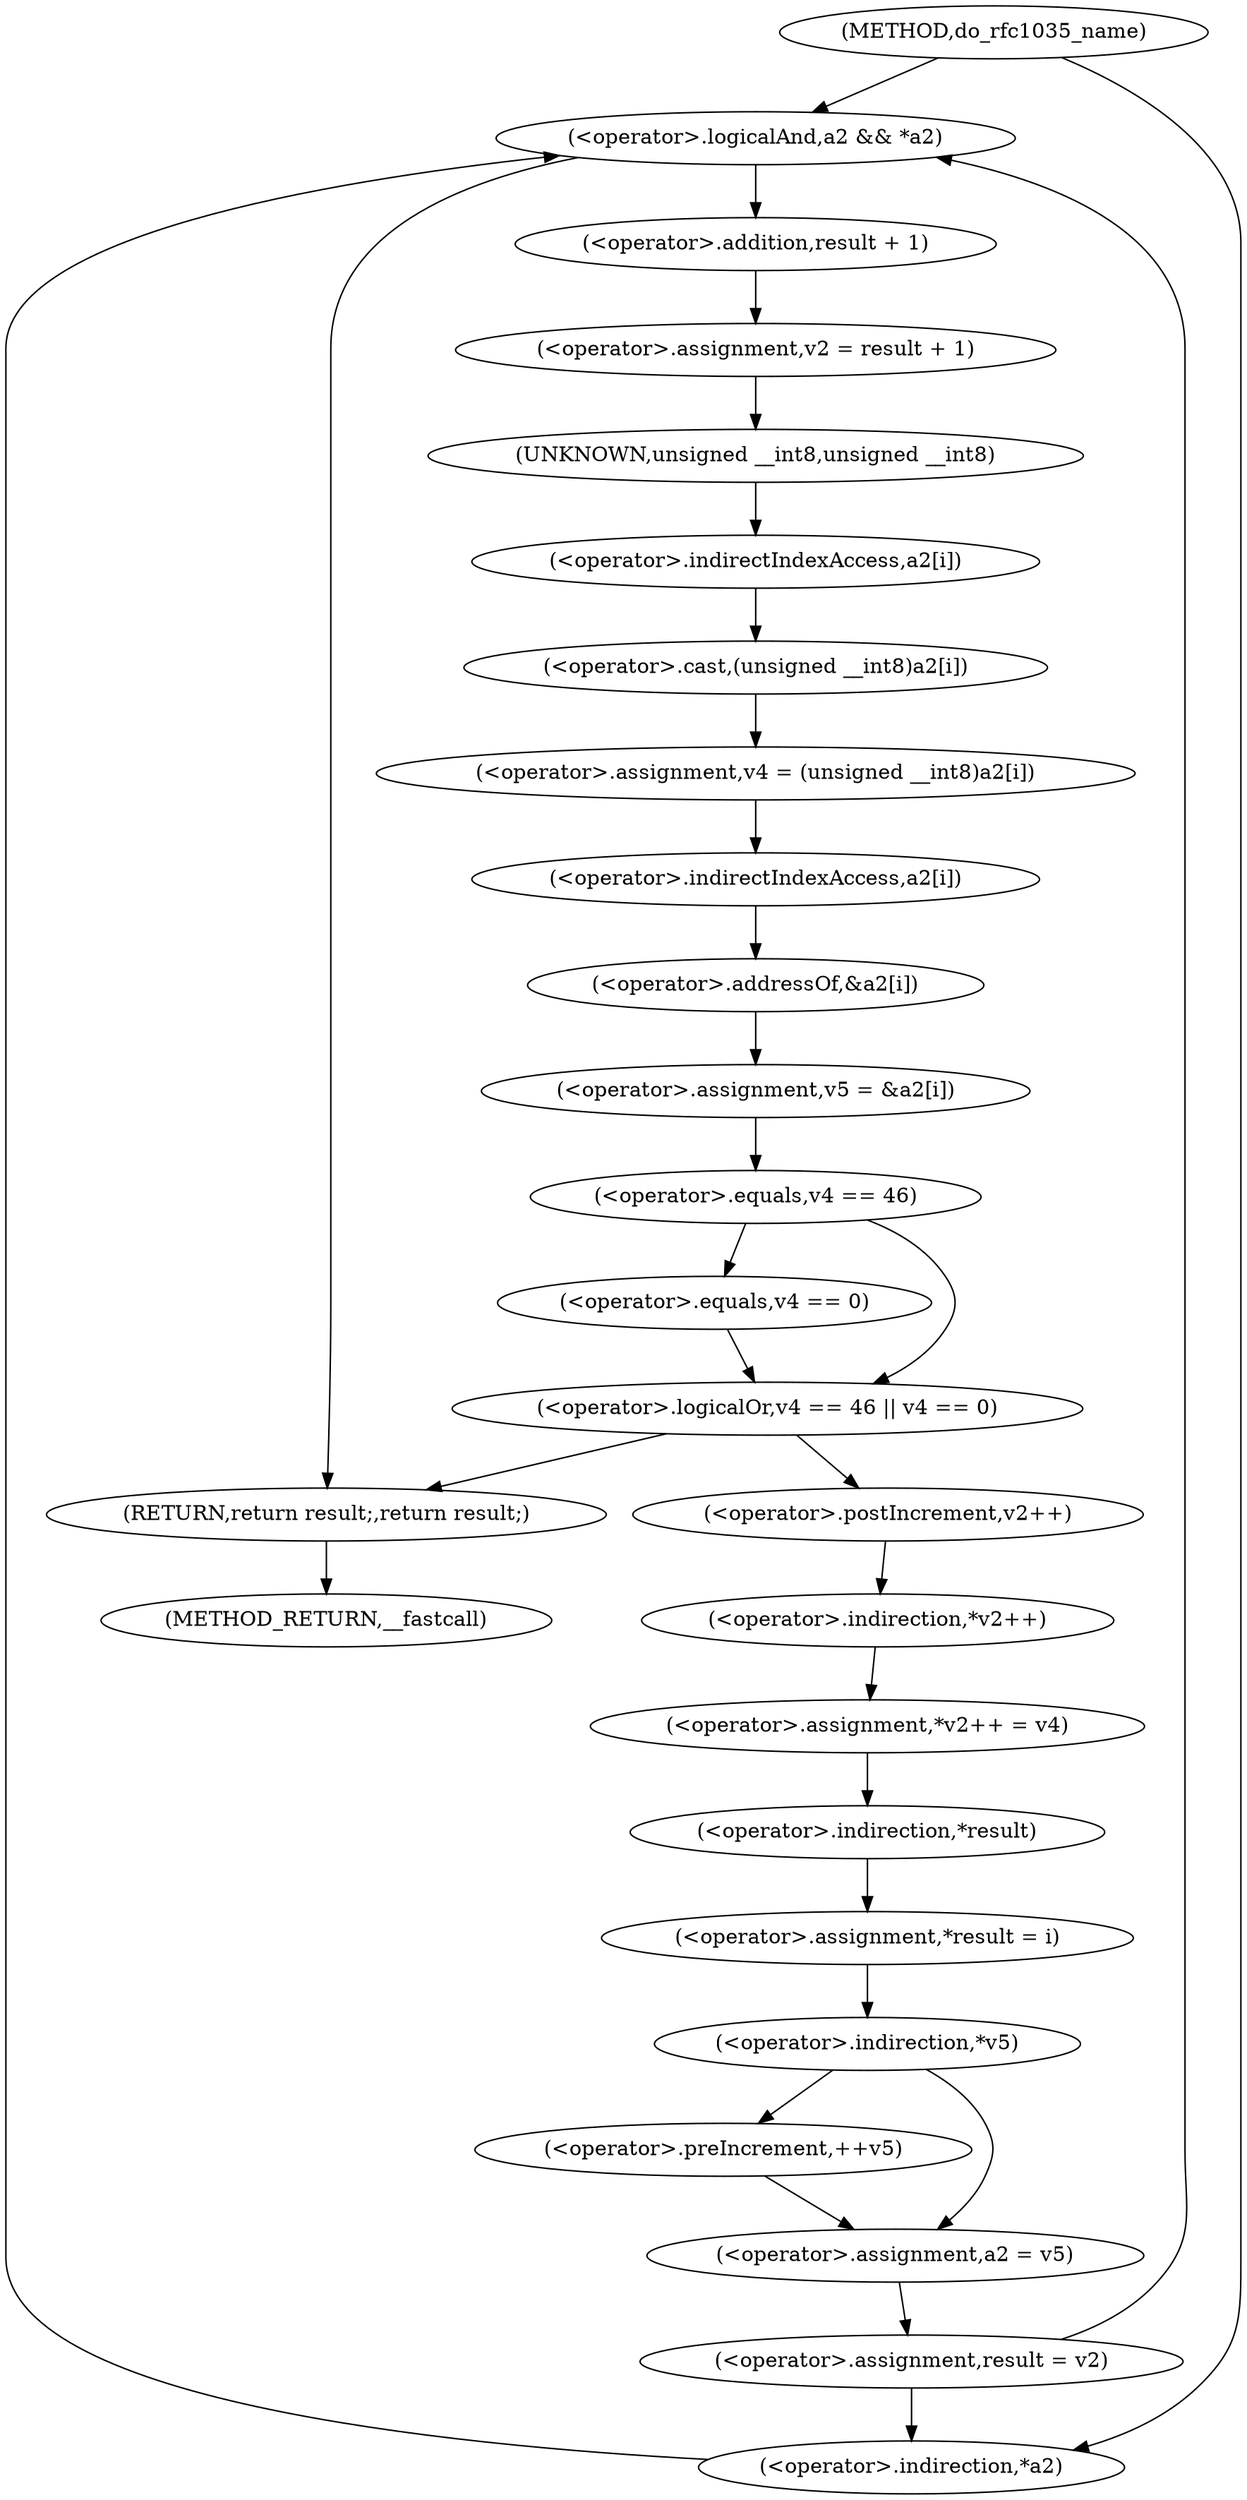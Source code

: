 digraph do_rfc1035_name {  
"1000114" [label = "(<operator>.logicalAnd,a2 && *a2)" ]
"1000116" [label = "(<operator>.indirection,*a2)" ]
"1000119" [label = "(<operator>.assignment,v2 = result + 1)" ]
"1000121" [label = "(<operator>.addition,result + 1)" ]
"1000126" [label = "(<operator>.assignment,v4 = (unsigned __int8)a2[i])" ]
"1000128" [label = "(<operator>.cast,(unsigned __int8)a2[i])" ]
"1000129" [label = "(UNKNOWN,unsigned __int8,unsigned __int8)" ]
"1000130" [label = "(<operator>.indirectIndexAccess,a2[i])" ]
"1000133" [label = "(<operator>.assignment,v5 = &a2[i])" ]
"1000135" [label = "(<operator>.addressOf,&a2[i])" ]
"1000136" [label = "(<operator>.indirectIndexAccess,a2[i])" ]
"1000140" [label = "(<operator>.logicalOr,v4 == 46 || v4 == 0)" ]
"1000141" [label = "(<operator>.equals,v4 == 46)" ]
"1000144" [label = "(<operator>.equals,v4 == 0)" ]
"1000148" [label = "(<operator>.assignment,*v2++ = v4)" ]
"1000149" [label = "(<operator>.indirection,*v2++)" ]
"1000150" [label = "(<operator>.postIncrement,v2++)" ]
"1000153" [label = "(<operator>.assignment,*result = i)" ]
"1000154" [label = "(<operator>.indirection,*result)" ]
"1000158" [label = "(<operator>.indirection,*v5)" ]
"1000160" [label = "(<operator>.preIncrement,++v5)" ]
"1000162" [label = "(<operator>.assignment,a2 = v5)" ]
"1000165" [label = "(<operator>.assignment,result = v2)" ]
"1000168" [label = "(RETURN,return result;,return result;)" ]
"1000105" [label = "(METHOD,do_rfc1035_name)" ]
"1000170" [label = "(METHOD_RETURN,__fastcall)" ]
  "1000114" -> "1000121" 
  "1000114" -> "1000168" 
  "1000116" -> "1000114" 
  "1000119" -> "1000129" 
  "1000121" -> "1000119" 
  "1000126" -> "1000136" 
  "1000128" -> "1000126" 
  "1000129" -> "1000130" 
  "1000130" -> "1000128" 
  "1000133" -> "1000141" 
  "1000135" -> "1000133" 
  "1000136" -> "1000135" 
  "1000140" -> "1000168" 
  "1000140" -> "1000150" 
  "1000141" -> "1000140" 
  "1000141" -> "1000144" 
  "1000144" -> "1000140" 
  "1000148" -> "1000154" 
  "1000149" -> "1000148" 
  "1000150" -> "1000149" 
  "1000153" -> "1000158" 
  "1000154" -> "1000153" 
  "1000158" -> "1000160" 
  "1000158" -> "1000162" 
  "1000160" -> "1000162" 
  "1000162" -> "1000165" 
  "1000165" -> "1000114" 
  "1000165" -> "1000116" 
  "1000168" -> "1000170" 
  "1000105" -> "1000114" 
  "1000105" -> "1000116" 
}
